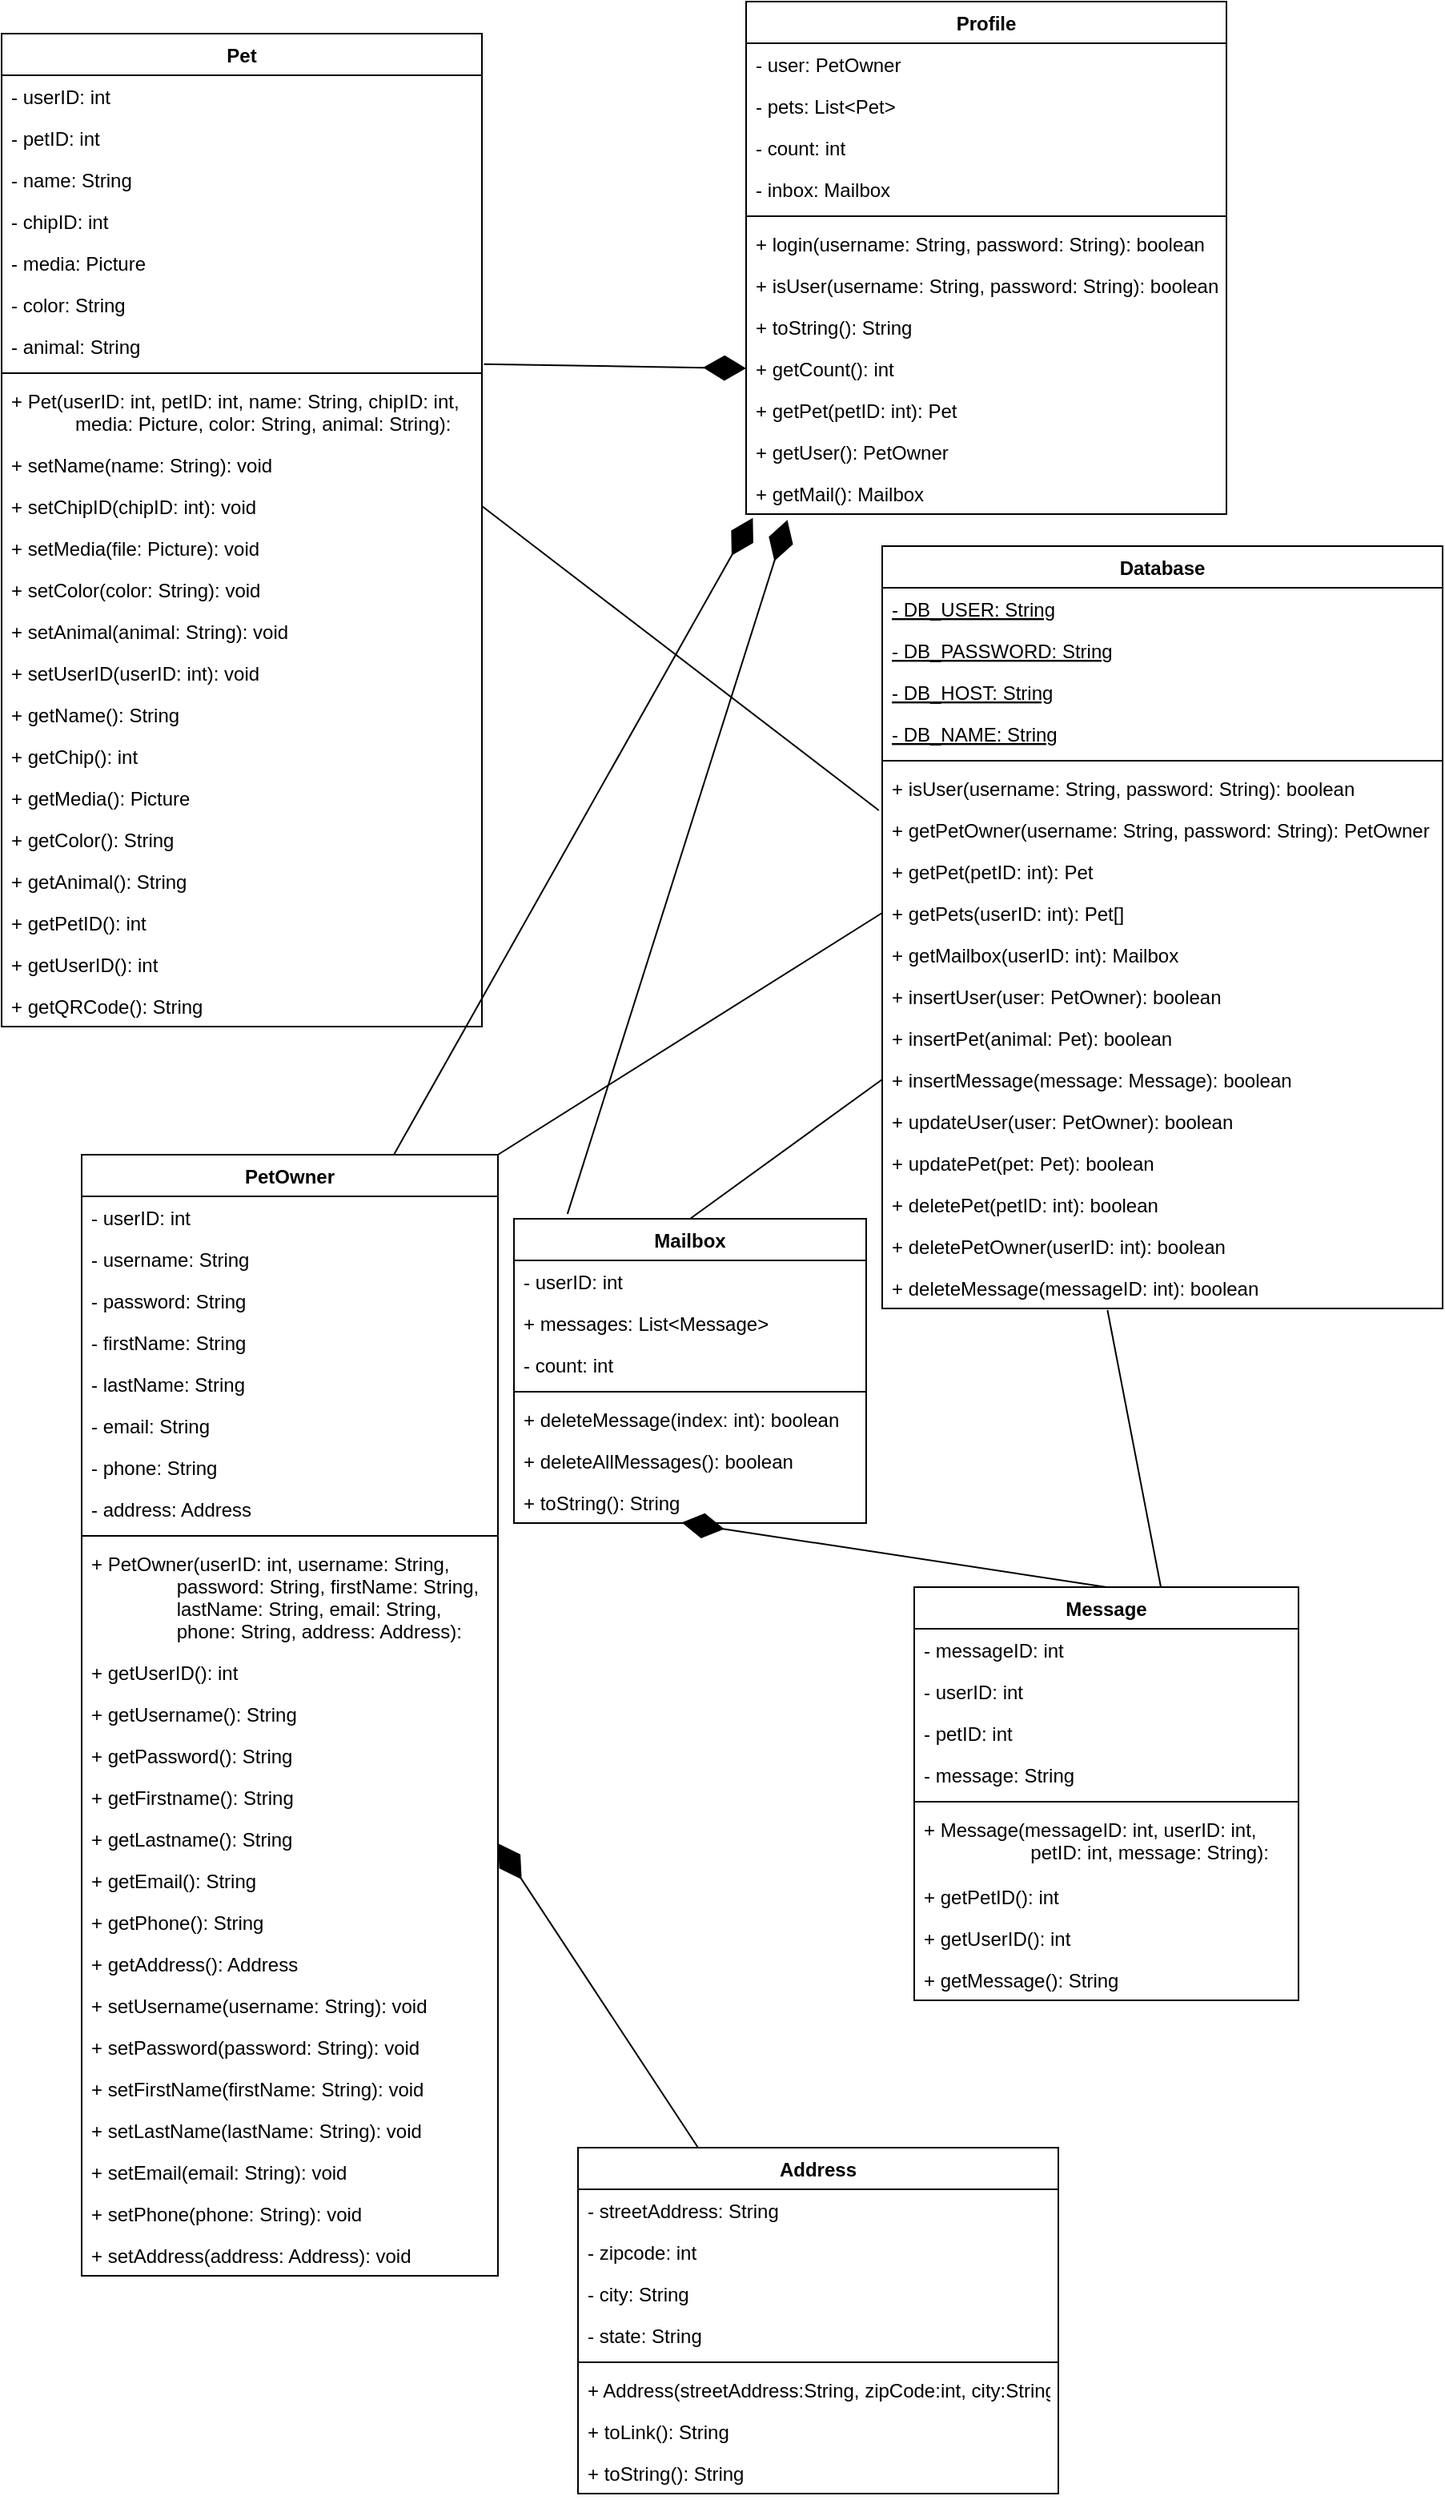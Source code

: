 <mxfile version="15.2.7" type="device"><diagram id="3Pl3VOGuh3rmpCB7doeq" name="Page-1"><mxGraphModel dx="2980" dy="1012" grid="1" gridSize="10" guides="1" tooltips="1" connect="1" arrows="1" fold="1" page="1" pageScale="1" pageWidth="850" pageHeight="1100" math="0" shadow="0"><root><mxCell id="0"/><mxCell id="1" parent="0"/><mxCell id="sXxfMedpg-5oRzt1zXuz-9" value="Message" style="swimlane;fontStyle=1;align=center;verticalAlign=top;childLayout=stackLayout;horizontal=1;startSize=26;horizontalStack=0;resizeParent=1;resizeParentMax=0;resizeLast=0;collapsible=1;marginBottom=0;" vertex="1" parent="1"><mxGeometry x="530" y="1000" width="240" height="258" as="geometry"/></mxCell><mxCell id="sXxfMedpg-5oRzt1zXuz-10" value="- messageID: int" style="text;strokeColor=none;fillColor=none;align=left;verticalAlign=top;spacingLeft=4;spacingRight=4;overflow=hidden;rotatable=0;points=[[0,0.5],[1,0.5]];portConstraint=eastwest;" vertex="1" parent="sXxfMedpg-5oRzt1zXuz-9"><mxGeometry y="26" width="240" height="26" as="geometry"/></mxCell><mxCell id="sXxfMedpg-5oRzt1zXuz-83" value="- userID: int" style="text;strokeColor=none;fillColor=none;align=left;verticalAlign=top;spacingLeft=4;spacingRight=4;overflow=hidden;rotatable=0;points=[[0,0.5],[1,0.5]];portConstraint=eastwest;" vertex="1" parent="sXxfMedpg-5oRzt1zXuz-9"><mxGeometry y="52" width="240" height="26" as="geometry"/></mxCell><mxCell id="sXxfMedpg-5oRzt1zXuz-84" value="- petID: int" style="text;strokeColor=none;fillColor=none;align=left;verticalAlign=top;spacingLeft=4;spacingRight=4;overflow=hidden;rotatable=0;points=[[0,0.5],[1,0.5]];portConstraint=eastwest;" vertex="1" parent="sXxfMedpg-5oRzt1zXuz-9"><mxGeometry y="78" width="240" height="26" as="geometry"/></mxCell><mxCell id="sXxfMedpg-5oRzt1zXuz-85" value="- message: String" style="text;strokeColor=none;fillColor=none;align=left;verticalAlign=top;spacingLeft=4;spacingRight=4;overflow=hidden;rotatable=0;points=[[0,0.5],[1,0.5]];portConstraint=eastwest;" vertex="1" parent="sXxfMedpg-5oRzt1zXuz-9"><mxGeometry y="104" width="240" height="26" as="geometry"/></mxCell><mxCell id="sXxfMedpg-5oRzt1zXuz-11" value="" style="line;strokeWidth=1;fillColor=none;align=left;verticalAlign=middle;spacingTop=-1;spacingLeft=3;spacingRight=3;rotatable=0;labelPosition=right;points=[];portConstraint=eastwest;" vertex="1" parent="sXxfMedpg-5oRzt1zXuz-9"><mxGeometry y="130" width="240" height="8" as="geometry"/></mxCell><mxCell id="sXxfMedpg-5oRzt1zXuz-12" value="+ Message(messageID: int, userID: int,&#10;                    petID: int, message: String):" style="text;strokeColor=none;fillColor=none;align=left;verticalAlign=top;spacingLeft=4;spacingRight=4;overflow=hidden;rotatable=0;points=[[0,0.5],[1,0.5]];portConstraint=eastwest;" vertex="1" parent="sXxfMedpg-5oRzt1zXuz-9"><mxGeometry y="138" width="240" height="42" as="geometry"/></mxCell><mxCell id="sXxfMedpg-5oRzt1zXuz-88" value="+ getPetID(): int" style="text;strokeColor=none;fillColor=none;align=left;verticalAlign=top;spacingLeft=4;spacingRight=4;overflow=hidden;rotatable=0;points=[[0,0.5],[1,0.5]];portConstraint=eastwest;" vertex="1" parent="sXxfMedpg-5oRzt1zXuz-9"><mxGeometry y="180" width="240" height="26" as="geometry"/></mxCell><mxCell id="sXxfMedpg-5oRzt1zXuz-90" value="+ getUserID(): int" style="text;strokeColor=none;fillColor=none;align=left;verticalAlign=top;spacingLeft=4;spacingRight=4;overflow=hidden;rotatable=0;points=[[0,0.5],[1,0.5]];portConstraint=eastwest;" vertex="1" parent="sXxfMedpg-5oRzt1zXuz-9"><mxGeometry y="206" width="240" height="26" as="geometry"/></mxCell><mxCell id="sXxfMedpg-5oRzt1zXuz-91" value="+ getMessage(): String" style="text;strokeColor=none;fillColor=none;align=left;verticalAlign=top;spacingLeft=4;spacingRight=4;overflow=hidden;rotatable=0;points=[[0,0.5],[1,0.5]];portConstraint=eastwest;" vertex="1" parent="sXxfMedpg-5oRzt1zXuz-9"><mxGeometry y="232" width="240" height="26" as="geometry"/></mxCell><mxCell id="sXxfMedpg-5oRzt1zXuz-13" value="Profile" style="swimlane;fontStyle=1;align=center;verticalAlign=top;childLayout=stackLayout;horizontal=1;startSize=26;horizontalStack=0;resizeParent=1;resizeParentMax=0;resizeLast=0;collapsible=1;marginBottom=0;" vertex="1" parent="1"><mxGeometry x="425" y="10" width="300" height="320" as="geometry"/></mxCell><mxCell id="sXxfMedpg-5oRzt1zXuz-14" value="- user: PetOwner" style="text;strokeColor=none;fillColor=none;align=left;verticalAlign=top;spacingLeft=4;spacingRight=4;overflow=hidden;rotatable=0;points=[[0,0.5],[1,0.5]];portConstraint=eastwest;" vertex="1" parent="sXxfMedpg-5oRzt1zXuz-13"><mxGeometry y="26" width="300" height="26" as="geometry"/></mxCell><mxCell id="sXxfMedpg-5oRzt1zXuz-111" value="- pets: List&lt;Pet&gt;" style="text;strokeColor=none;fillColor=none;align=left;verticalAlign=top;spacingLeft=4;spacingRight=4;overflow=hidden;rotatable=0;points=[[0,0.5],[1,0.5]];portConstraint=eastwest;" vertex="1" parent="sXxfMedpg-5oRzt1zXuz-13"><mxGeometry y="52" width="300" height="26" as="geometry"/></mxCell><mxCell id="sXxfMedpg-5oRzt1zXuz-112" value="- count: int" style="text;strokeColor=none;fillColor=none;align=left;verticalAlign=top;spacingLeft=4;spacingRight=4;overflow=hidden;rotatable=0;points=[[0,0.5],[1,0.5]];portConstraint=eastwest;" vertex="1" parent="sXxfMedpg-5oRzt1zXuz-13"><mxGeometry y="78" width="300" height="26" as="geometry"/></mxCell><mxCell id="sXxfMedpg-5oRzt1zXuz-113" value="- inbox: Mailbox" style="text;strokeColor=none;fillColor=none;align=left;verticalAlign=top;spacingLeft=4;spacingRight=4;overflow=hidden;rotatable=0;points=[[0,0.5],[1,0.5]];portConstraint=eastwest;" vertex="1" parent="sXxfMedpg-5oRzt1zXuz-13"><mxGeometry y="104" width="300" height="26" as="geometry"/></mxCell><mxCell id="sXxfMedpg-5oRzt1zXuz-15" value="" style="line;strokeWidth=1;fillColor=none;align=left;verticalAlign=middle;spacingTop=-1;spacingLeft=3;spacingRight=3;rotatable=0;labelPosition=right;points=[];portConstraint=eastwest;" vertex="1" parent="sXxfMedpg-5oRzt1zXuz-13"><mxGeometry y="130" width="300" height="8" as="geometry"/></mxCell><mxCell id="sXxfMedpg-5oRzt1zXuz-16" value="+ login(username: String, password: String): boolean" style="text;strokeColor=none;fillColor=none;align=left;verticalAlign=top;spacingLeft=4;spacingRight=4;overflow=hidden;rotatable=0;points=[[0,0.5],[1,0.5]];portConstraint=eastwest;" vertex="1" parent="sXxfMedpg-5oRzt1zXuz-13"><mxGeometry y="138" width="300" height="26" as="geometry"/></mxCell><mxCell id="sXxfMedpg-5oRzt1zXuz-114" value="+ isUser(username: String, password: String): boolean" style="text;strokeColor=none;fillColor=none;align=left;verticalAlign=top;spacingLeft=4;spacingRight=4;overflow=hidden;rotatable=0;points=[[0,0.5],[1,0.5]];portConstraint=eastwest;" vertex="1" parent="sXxfMedpg-5oRzt1zXuz-13"><mxGeometry y="164" width="300" height="26" as="geometry"/></mxCell><mxCell id="sXxfMedpg-5oRzt1zXuz-115" value="+ toString(): String" style="text;strokeColor=none;fillColor=none;align=left;verticalAlign=top;spacingLeft=4;spacingRight=4;overflow=hidden;rotatable=0;points=[[0,0.5],[1,0.5]];portConstraint=eastwest;" vertex="1" parent="sXxfMedpg-5oRzt1zXuz-13"><mxGeometry y="190" width="300" height="26" as="geometry"/></mxCell><mxCell id="sXxfMedpg-5oRzt1zXuz-119" value="+ getCount(): int" style="text;strokeColor=none;fillColor=none;align=left;verticalAlign=top;spacingLeft=4;spacingRight=4;overflow=hidden;rotatable=0;points=[[0,0.5],[1,0.5]];portConstraint=eastwest;" vertex="1" parent="sXxfMedpg-5oRzt1zXuz-13"><mxGeometry y="216" width="300" height="26" as="geometry"/></mxCell><mxCell id="sXxfMedpg-5oRzt1zXuz-116" value="+ getPet(petID: int): Pet" style="text;strokeColor=none;fillColor=none;align=left;verticalAlign=top;spacingLeft=4;spacingRight=4;overflow=hidden;rotatable=0;points=[[0,0.5],[1,0.5]];portConstraint=eastwest;" vertex="1" parent="sXxfMedpg-5oRzt1zXuz-13"><mxGeometry y="242" width="300" height="26" as="geometry"/></mxCell><mxCell id="sXxfMedpg-5oRzt1zXuz-117" value="+ getUser(): PetOwner" style="text;strokeColor=none;fillColor=none;align=left;verticalAlign=top;spacingLeft=4;spacingRight=4;overflow=hidden;rotatable=0;points=[[0,0.5],[1,0.5]];portConstraint=eastwest;" vertex="1" parent="sXxfMedpg-5oRzt1zXuz-13"><mxGeometry y="268" width="300" height="26" as="geometry"/></mxCell><mxCell id="sXxfMedpg-5oRzt1zXuz-118" value="+ getMail(): Mailbox" style="text;strokeColor=none;fillColor=none;align=left;verticalAlign=top;spacingLeft=4;spacingRight=4;overflow=hidden;rotatable=0;points=[[0,0.5],[1,0.5]];portConstraint=eastwest;" vertex="1" parent="sXxfMedpg-5oRzt1zXuz-13"><mxGeometry y="294" width="300" height="26" as="geometry"/></mxCell><mxCell id="sXxfMedpg-5oRzt1zXuz-21" value="Database" style="swimlane;fontStyle=1;align=center;verticalAlign=top;childLayout=stackLayout;horizontal=1;startSize=26;horizontalStack=0;resizeParent=1;resizeParentMax=0;resizeLast=0;collapsible=1;marginBottom=0;" vertex="1" parent="1"><mxGeometry x="510" y="350" width="350" height="476" as="geometry"/></mxCell><mxCell id="sXxfMedpg-5oRzt1zXuz-22" value="- DB_USER: String" style="text;strokeColor=none;fillColor=none;align=left;verticalAlign=top;spacingLeft=4;spacingRight=4;overflow=hidden;rotatable=0;points=[[0,0.5],[1,0.5]];portConstraint=eastwest;fontStyle=4" vertex="1" parent="sXxfMedpg-5oRzt1zXuz-21"><mxGeometry y="26" width="350" height="26" as="geometry"/></mxCell><mxCell id="sXxfMedpg-5oRzt1zXuz-56" value="- DB_PASSWORD: String" style="text;strokeColor=none;fillColor=none;align=left;verticalAlign=top;spacingLeft=4;spacingRight=4;overflow=hidden;rotatable=0;points=[[0,0.5],[1,0.5]];portConstraint=eastwest;fontStyle=4" vertex="1" parent="sXxfMedpg-5oRzt1zXuz-21"><mxGeometry y="52" width="350" height="26" as="geometry"/></mxCell><mxCell id="sXxfMedpg-5oRzt1zXuz-57" value="- DB_HOST: String" style="text;strokeColor=none;fillColor=none;align=left;verticalAlign=top;spacingLeft=4;spacingRight=4;overflow=hidden;rotatable=0;points=[[0,0.5],[1,0.5]];portConstraint=eastwest;fontStyle=4" vertex="1" parent="sXxfMedpg-5oRzt1zXuz-21"><mxGeometry y="78" width="350" height="26" as="geometry"/></mxCell><mxCell id="sXxfMedpg-5oRzt1zXuz-58" value="- DB_NAME: String" style="text;strokeColor=none;fillColor=none;align=left;verticalAlign=top;spacingLeft=4;spacingRight=4;overflow=hidden;rotatable=0;points=[[0,0.5],[1,0.5]];portConstraint=eastwest;fontStyle=4" vertex="1" parent="sXxfMedpg-5oRzt1zXuz-21"><mxGeometry y="104" width="350" height="26" as="geometry"/></mxCell><mxCell id="sXxfMedpg-5oRzt1zXuz-23" value="" style="line;strokeWidth=1;fillColor=none;align=left;verticalAlign=middle;spacingTop=-1;spacingLeft=3;spacingRight=3;rotatable=0;labelPosition=right;points=[];portConstraint=eastwest;" vertex="1" parent="sXxfMedpg-5oRzt1zXuz-21"><mxGeometry y="130" width="350" height="8" as="geometry"/></mxCell><mxCell id="sXxfMedpg-5oRzt1zXuz-24" value="+ isUser(username: String, password: String): boolean" style="text;strokeColor=none;fillColor=none;align=left;verticalAlign=top;spacingLeft=4;spacingRight=4;overflow=hidden;rotatable=0;points=[[0,0.5],[1,0.5]];portConstraint=eastwest;" vertex="1" parent="sXxfMedpg-5oRzt1zXuz-21"><mxGeometry y="138" width="350" height="26" as="geometry"/></mxCell><mxCell id="sXxfMedpg-5oRzt1zXuz-60" value="+ getPetOwner(username: String, password: String): PetOwner" style="text;strokeColor=none;fillColor=none;align=left;verticalAlign=top;spacingLeft=4;spacingRight=4;overflow=hidden;rotatable=0;points=[[0,0.5],[1,0.5]];portConstraint=eastwest;" vertex="1" parent="sXxfMedpg-5oRzt1zXuz-21"><mxGeometry y="164" width="350" height="26" as="geometry"/></mxCell><mxCell id="sXxfMedpg-5oRzt1zXuz-61" value="+ getPet(petID: int): Pet" style="text;strokeColor=none;fillColor=none;align=left;verticalAlign=top;spacingLeft=4;spacingRight=4;overflow=hidden;rotatable=0;points=[[0,0.5],[1,0.5]];portConstraint=eastwest;" vertex="1" parent="sXxfMedpg-5oRzt1zXuz-21"><mxGeometry y="190" width="350" height="26" as="geometry"/></mxCell><mxCell id="sXxfMedpg-5oRzt1zXuz-63" value="+ getPets(userID: int): Pet[]" style="text;strokeColor=none;fillColor=none;align=left;verticalAlign=top;spacingLeft=4;spacingRight=4;overflow=hidden;rotatable=0;points=[[0,0.5],[1,0.5]];portConstraint=eastwest;" vertex="1" parent="sXxfMedpg-5oRzt1zXuz-21"><mxGeometry y="216" width="350" height="26" as="geometry"/></mxCell><mxCell id="sXxfMedpg-5oRzt1zXuz-71" value="+ getMailbox(userID: int): Mailbox" style="text;strokeColor=none;fillColor=none;align=left;verticalAlign=top;spacingLeft=4;spacingRight=4;overflow=hidden;rotatable=0;points=[[0,0.5],[1,0.5]];portConstraint=eastwest;" vertex="1" parent="sXxfMedpg-5oRzt1zXuz-21"><mxGeometry y="242" width="350" height="26" as="geometry"/></mxCell><mxCell id="sXxfMedpg-5oRzt1zXuz-62" value="+ insertUser(user: PetOwner): boolean" style="text;strokeColor=none;fillColor=none;align=left;verticalAlign=top;spacingLeft=4;spacingRight=4;overflow=hidden;rotatable=0;points=[[0,0.5],[1,0.5]];portConstraint=eastwest;" vertex="1" parent="sXxfMedpg-5oRzt1zXuz-21"><mxGeometry y="268" width="350" height="26" as="geometry"/></mxCell><mxCell id="sXxfMedpg-5oRzt1zXuz-64" value="+ insertPet(animal: Pet): boolean" style="text;strokeColor=none;fillColor=none;align=left;verticalAlign=top;spacingLeft=4;spacingRight=4;overflow=hidden;rotatable=0;points=[[0,0.5],[1,0.5]];portConstraint=eastwest;" vertex="1" parent="sXxfMedpg-5oRzt1zXuz-21"><mxGeometry y="294" width="350" height="26" as="geometry"/></mxCell><mxCell id="sXxfMedpg-5oRzt1zXuz-65" value="+ insertMessage(message: Message): boolean" style="text;strokeColor=none;fillColor=none;align=left;verticalAlign=top;spacingLeft=4;spacingRight=4;overflow=hidden;rotatable=0;points=[[0,0.5],[1,0.5]];portConstraint=eastwest;" vertex="1" parent="sXxfMedpg-5oRzt1zXuz-21"><mxGeometry y="320" width="350" height="26" as="geometry"/></mxCell><mxCell id="sXxfMedpg-5oRzt1zXuz-66" value="+ updateUser(user: PetOwner): boolean" style="text;strokeColor=none;fillColor=none;align=left;verticalAlign=top;spacingLeft=4;spacingRight=4;overflow=hidden;rotatable=0;points=[[0,0.5],[1,0.5]];portConstraint=eastwest;" vertex="1" parent="sXxfMedpg-5oRzt1zXuz-21"><mxGeometry y="346" width="350" height="26" as="geometry"/></mxCell><mxCell id="sXxfMedpg-5oRzt1zXuz-67" value="+ updatePet(pet: Pet): boolean" style="text;strokeColor=none;fillColor=none;align=left;verticalAlign=top;spacingLeft=4;spacingRight=4;overflow=hidden;rotatable=0;points=[[0,0.5],[1,0.5]];portConstraint=eastwest;" vertex="1" parent="sXxfMedpg-5oRzt1zXuz-21"><mxGeometry y="372" width="350" height="26" as="geometry"/></mxCell><mxCell id="sXxfMedpg-5oRzt1zXuz-69" value="+ deletePet(petID: int): boolean" style="text;strokeColor=none;fillColor=none;align=left;verticalAlign=top;spacingLeft=4;spacingRight=4;overflow=hidden;rotatable=0;points=[[0,0.5],[1,0.5]];portConstraint=eastwest;" vertex="1" parent="sXxfMedpg-5oRzt1zXuz-21"><mxGeometry y="398" width="350" height="26" as="geometry"/></mxCell><mxCell id="sXxfMedpg-5oRzt1zXuz-68" value="+ deletePetOwner(userID: int): boolean" style="text;strokeColor=none;fillColor=none;align=left;verticalAlign=top;spacingLeft=4;spacingRight=4;overflow=hidden;rotatable=0;points=[[0,0.5],[1,0.5]];portConstraint=eastwest;" vertex="1" parent="sXxfMedpg-5oRzt1zXuz-21"><mxGeometry y="424" width="350" height="26" as="geometry"/></mxCell><mxCell id="sXxfMedpg-5oRzt1zXuz-70" value="+ deleteMessage(messageID: int): boolean" style="text;strokeColor=none;fillColor=none;align=left;verticalAlign=top;spacingLeft=4;spacingRight=4;overflow=hidden;rotatable=0;points=[[0,0.5],[1,0.5]];portConstraint=eastwest;" vertex="1" parent="sXxfMedpg-5oRzt1zXuz-21"><mxGeometry y="450" width="350" height="26" as="geometry"/></mxCell><mxCell id="sXxfMedpg-5oRzt1zXuz-25" value="PetOwner" style="swimlane;fontStyle=1;align=center;verticalAlign=top;childLayout=stackLayout;horizontal=1;startSize=26;horizontalStack=0;resizeParent=1;resizeParentMax=0;resizeLast=0;collapsible=1;marginBottom=0;" vertex="1" parent="1"><mxGeometry x="10" y="730" width="260" height="700" as="geometry"/></mxCell><mxCell id="sXxfMedpg-5oRzt1zXuz-26" value="- userID: int" style="text;strokeColor=none;fillColor=none;align=left;verticalAlign=top;spacingLeft=4;spacingRight=4;overflow=hidden;rotatable=0;points=[[0,0.5],[1,0.5]];portConstraint=eastwest;" vertex="1" parent="sXxfMedpg-5oRzt1zXuz-25"><mxGeometry y="26" width="260" height="26" as="geometry"/></mxCell><mxCell id="sXxfMedpg-5oRzt1zXuz-27" value="- username: String " style="text;strokeColor=none;fillColor=none;align=left;verticalAlign=top;spacingLeft=4;spacingRight=4;overflow=hidden;rotatable=0;points=[[0,0.5],[1,0.5]];portConstraint=eastwest;" vertex="1" parent="sXxfMedpg-5oRzt1zXuz-25"><mxGeometry y="52" width="260" height="26" as="geometry"/></mxCell><mxCell id="sXxfMedpg-5oRzt1zXuz-28" value="- password: String" style="text;strokeColor=none;fillColor=none;align=left;verticalAlign=top;spacingLeft=4;spacingRight=4;overflow=hidden;rotatable=0;points=[[0,0.5],[1,0.5]];portConstraint=eastwest;" vertex="1" parent="sXxfMedpg-5oRzt1zXuz-25"><mxGeometry y="78" width="260" height="26" as="geometry"/></mxCell><mxCell id="sXxfMedpg-5oRzt1zXuz-29" value="- firstName: String" style="text;strokeColor=none;fillColor=none;align=left;verticalAlign=top;spacingLeft=4;spacingRight=4;overflow=hidden;rotatable=0;points=[[0,0.5],[1,0.5]];portConstraint=eastwest;" vertex="1" parent="sXxfMedpg-5oRzt1zXuz-25"><mxGeometry y="104" width="260" height="26" as="geometry"/></mxCell><mxCell id="sXxfMedpg-5oRzt1zXuz-30" value="- lastName: String" style="text;strokeColor=none;fillColor=none;align=left;verticalAlign=top;spacingLeft=4;spacingRight=4;overflow=hidden;rotatable=0;points=[[0,0.5],[1,0.5]];portConstraint=eastwest;" vertex="1" parent="sXxfMedpg-5oRzt1zXuz-25"><mxGeometry y="130" width="260" height="26" as="geometry"/></mxCell><mxCell id="sXxfMedpg-5oRzt1zXuz-31" value="- email: String" style="text;strokeColor=none;fillColor=none;align=left;verticalAlign=top;spacingLeft=4;spacingRight=4;overflow=hidden;rotatable=0;points=[[0,0.5],[1,0.5]];portConstraint=eastwest;" vertex="1" parent="sXxfMedpg-5oRzt1zXuz-25"><mxGeometry y="156" width="260" height="26" as="geometry"/></mxCell><mxCell id="sXxfMedpg-5oRzt1zXuz-32" value="- phone: String" style="text;strokeColor=none;fillColor=none;align=left;verticalAlign=top;spacingLeft=4;spacingRight=4;overflow=hidden;rotatable=0;points=[[0,0.5],[1,0.5]];portConstraint=eastwest;" vertex="1" parent="sXxfMedpg-5oRzt1zXuz-25"><mxGeometry y="182" width="260" height="26" as="geometry"/></mxCell><mxCell id="sXxfMedpg-5oRzt1zXuz-43" value="- address: Address" style="text;strokeColor=none;fillColor=none;align=left;verticalAlign=top;spacingLeft=4;spacingRight=4;overflow=hidden;rotatable=0;points=[[0,0.5],[1,0.5]];portConstraint=eastwest;" vertex="1" parent="sXxfMedpg-5oRzt1zXuz-25"><mxGeometry y="208" width="260" height="26" as="geometry"/></mxCell><mxCell id="sXxfMedpg-5oRzt1zXuz-37" value="" style="line;strokeWidth=1;fillColor=none;align=left;verticalAlign=middle;spacingTop=-1;spacingLeft=3;spacingRight=3;rotatable=0;labelPosition=right;points=[];portConstraint=eastwest;" vertex="1" parent="sXxfMedpg-5oRzt1zXuz-25"><mxGeometry y="234" width="260" height="8" as="geometry"/></mxCell><mxCell id="sXxfMedpg-5oRzt1zXuz-38" value="+ PetOwner(userID: int, username: String, &#10;                password: String, firstName: String,&#10;                lastName: String, email: String, &#10;                phone: String, address: Address):" style="text;strokeColor=none;fillColor=none;align=left;verticalAlign=top;spacingLeft=4;spacingRight=4;overflow=hidden;rotatable=0;points=[[0,0.5],[1,0.5]];portConstraint=eastwest;" vertex="1" parent="sXxfMedpg-5oRzt1zXuz-25"><mxGeometry y="242" width="260" height="68" as="geometry"/></mxCell><mxCell id="sXxfMedpg-5oRzt1zXuz-92" value="+ getUserID(): int" style="text;strokeColor=none;fillColor=none;align=left;verticalAlign=top;spacingLeft=4;spacingRight=4;overflow=hidden;rotatable=0;points=[[0,0.5],[1,0.5]];portConstraint=eastwest;" vertex="1" parent="sXxfMedpg-5oRzt1zXuz-25"><mxGeometry y="310" width="260" height="26" as="geometry"/></mxCell><mxCell id="sXxfMedpg-5oRzt1zXuz-94" value="+ getUsername(): String" style="text;strokeColor=none;fillColor=none;align=left;verticalAlign=top;spacingLeft=4;spacingRight=4;overflow=hidden;rotatable=0;points=[[0,0.5],[1,0.5]];portConstraint=eastwest;" vertex="1" parent="sXxfMedpg-5oRzt1zXuz-25"><mxGeometry y="336" width="260" height="26" as="geometry"/></mxCell><mxCell id="sXxfMedpg-5oRzt1zXuz-93" value="+ getPassword(): String" style="text;strokeColor=none;fillColor=none;align=left;verticalAlign=top;spacingLeft=4;spacingRight=4;overflow=hidden;rotatable=0;points=[[0,0.5],[1,0.5]];portConstraint=eastwest;" vertex="1" parent="sXxfMedpg-5oRzt1zXuz-25"><mxGeometry y="362" width="260" height="26" as="geometry"/></mxCell><mxCell id="sXxfMedpg-5oRzt1zXuz-96" value="+ getFirstname(): String" style="text;strokeColor=none;fillColor=none;align=left;verticalAlign=top;spacingLeft=4;spacingRight=4;overflow=hidden;rotatable=0;points=[[0,0.5],[1,0.5]];portConstraint=eastwest;" vertex="1" parent="sXxfMedpg-5oRzt1zXuz-25"><mxGeometry y="388" width="260" height="26" as="geometry"/></mxCell><mxCell id="sXxfMedpg-5oRzt1zXuz-97" value="+ getLastname(): String" style="text;strokeColor=none;fillColor=none;align=left;verticalAlign=top;spacingLeft=4;spacingRight=4;overflow=hidden;rotatable=0;points=[[0,0.5],[1,0.5]];portConstraint=eastwest;" vertex="1" parent="sXxfMedpg-5oRzt1zXuz-25"><mxGeometry y="414" width="260" height="26" as="geometry"/></mxCell><mxCell id="sXxfMedpg-5oRzt1zXuz-95" value="+ getEmail(): String" style="text;strokeColor=none;fillColor=none;align=left;verticalAlign=top;spacingLeft=4;spacingRight=4;overflow=hidden;rotatable=0;points=[[0,0.5],[1,0.5]];portConstraint=eastwest;" vertex="1" parent="sXxfMedpg-5oRzt1zXuz-25"><mxGeometry y="440" width="260" height="26" as="geometry"/></mxCell><mxCell id="sXxfMedpg-5oRzt1zXuz-99" value="+ getPhone(): String" style="text;strokeColor=none;fillColor=none;align=left;verticalAlign=top;spacingLeft=4;spacingRight=4;overflow=hidden;rotatable=0;points=[[0,0.5],[1,0.5]];portConstraint=eastwest;" vertex="1" parent="sXxfMedpg-5oRzt1zXuz-25"><mxGeometry y="466" width="260" height="26" as="geometry"/></mxCell><mxCell id="sXxfMedpg-5oRzt1zXuz-98" value="+ getAddress(): Address" style="text;strokeColor=none;fillColor=none;align=left;verticalAlign=top;spacingLeft=4;spacingRight=4;overflow=hidden;rotatable=0;points=[[0,0.5],[1,0.5]];portConstraint=eastwest;" vertex="1" parent="sXxfMedpg-5oRzt1zXuz-25"><mxGeometry y="492" width="260" height="26" as="geometry"/></mxCell><mxCell id="sXxfMedpg-5oRzt1zXuz-100" value="+ setUsername(username: String): void" style="text;strokeColor=none;fillColor=none;align=left;verticalAlign=top;spacingLeft=4;spacingRight=4;overflow=hidden;rotatable=0;points=[[0,0.5],[1,0.5]];portConstraint=eastwest;" vertex="1" parent="sXxfMedpg-5oRzt1zXuz-25"><mxGeometry y="518" width="260" height="26" as="geometry"/></mxCell><mxCell id="sXxfMedpg-5oRzt1zXuz-101" value="+ setPassword(password: String): void" style="text;strokeColor=none;fillColor=none;align=left;verticalAlign=top;spacingLeft=4;spacingRight=4;overflow=hidden;rotatable=0;points=[[0,0.5],[1,0.5]];portConstraint=eastwest;" vertex="1" parent="sXxfMedpg-5oRzt1zXuz-25"><mxGeometry y="544" width="260" height="26" as="geometry"/></mxCell><mxCell id="sXxfMedpg-5oRzt1zXuz-102" value="+ setFirstName(firstName: String): void" style="text;strokeColor=none;fillColor=none;align=left;verticalAlign=top;spacingLeft=4;spacingRight=4;overflow=hidden;rotatable=0;points=[[0,0.5],[1,0.5]];portConstraint=eastwest;" vertex="1" parent="sXxfMedpg-5oRzt1zXuz-25"><mxGeometry y="570" width="260" height="26" as="geometry"/></mxCell><mxCell id="sXxfMedpg-5oRzt1zXuz-103" value="+ setLastName(lastName: String): void" style="text;strokeColor=none;fillColor=none;align=left;verticalAlign=top;spacingLeft=4;spacingRight=4;overflow=hidden;rotatable=0;points=[[0,0.5],[1,0.5]];portConstraint=eastwest;" vertex="1" parent="sXxfMedpg-5oRzt1zXuz-25"><mxGeometry y="596" width="260" height="26" as="geometry"/></mxCell><mxCell id="sXxfMedpg-5oRzt1zXuz-104" value="+ setEmail(email: String): void" style="text;strokeColor=none;fillColor=none;align=left;verticalAlign=top;spacingLeft=4;spacingRight=4;overflow=hidden;rotatable=0;points=[[0,0.5],[1,0.5]];portConstraint=eastwest;" vertex="1" parent="sXxfMedpg-5oRzt1zXuz-25"><mxGeometry y="622" width="260" height="26" as="geometry"/></mxCell><mxCell id="sXxfMedpg-5oRzt1zXuz-105" value="+ setPhone(phone: String): void" style="text;strokeColor=none;fillColor=none;align=left;verticalAlign=top;spacingLeft=4;spacingRight=4;overflow=hidden;rotatable=0;points=[[0,0.5],[1,0.5]];portConstraint=eastwest;" vertex="1" parent="sXxfMedpg-5oRzt1zXuz-25"><mxGeometry y="648" width="260" height="26" as="geometry"/></mxCell><mxCell id="sXxfMedpg-5oRzt1zXuz-106" value="+ setAddress(address: Address): void" style="text;strokeColor=none;fillColor=none;align=left;verticalAlign=top;spacingLeft=4;spacingRight=4;overflow=hidden;rotatable=0;points=[[0,0.5],[1,0.5]];portConstraint=eastwest;" vertex="1" parent="sXxfMedpg-5oRzt1zXuz-25"><mxGeometry y="674" width="260" height="26" as="geometry"/></mxCell><mxCell id="sXxfMedpg-5oRzt1zXuz-46" value="Pet" style="swimlane;fontStyle=1;align=center;verticalAlign=top;childLayout=stackLayout;horizontal=1;startSize=26;horizontalStack=0;resizeParent=1;resizeParentMax=0;resizeLast=0;collapsible=1;marginBottom=0;" vertex="1" parent="1"><mxGeometry x="-40" y="30" width="300" height="620" as="geometry"/></mxCell><mxCell id="sXxfMedpg-5oRzt1zXuz-47" value="- userID: int" style="text;strokeColor=none;fillColor=none;align=left;verticalAlign=top;spacingLeft=4;spacingRight=4;overflow=hidden;rotatable=0;points=[[0,0.5],[1,0.5]];portConstraint=eastwest;" vertex="1" parent="sXxfMedpg-5oRzt1zXuz-46"><mxGeometry y="26" width="300" height="26" as="geometry"/></mxCell><mxCell id="sXxfMedpg-5oRzt1zXuz-48" value="- petID: int" style="text;strokeColor=none;fillColor=none;align=left;verticalAlign=top;spacingLeft=4;spacingRight=4;overflow=hidden;rotatable=0;points=[[0,0.5],[1,0.5]];portConstraint=eastwest;" vertex="1" parent="sXxfMedpg-5oRzt1zXuz-46"><mxGeometry y="52" width="300" height="26" as="geometry"/></mxCell><mxCell id="sXxfMedpg-5oRzt1zXuz-49" value="- name: String" style="text;strokeColor=none;fillColor=none;align=left;verticalAlign=top;spacingLeft=4;spacingRight=4;overflow=hidden;rotatable=0;points=[[0,0.5],[1,0.5]];portConstraint=eastwest;" vertex="1" parent="sXxfMedpg-5oRzt1zXuz-46"><mxGeometry y="78" width="300" height="26" as="geometry"/></mxCell><mxCell id="sXxfMedpg-5oRzt1zXuz-50" value="- chipID: int" style="text;strokeColor=none;fillColor=none;align=left;verticalAlign=top;spacingLeft=4;spacingRight=4;overflow=hidden;rotatable=0;points=[[0,0.5],[1,0.5]];portConstraint=eastwest;" vertex="1" parent="sXxfMedpg-5oRzt1zXuz-46"><mxGeometry y="104" width="300" height="26" as="geometry"/></mxCell><mxCell id="sXxfMedpg-5oRzt1zXuz-51" value="- media: Picture" style="text;strokeColor=none;fillColor=none;align=left;verticalAlign=top;spacingLeft=4;spacingRight=4;overflow=hidden;rotatable=0;points=[[0,0.5],[1,0.5]];portConstraint=eastwest;" vertex="1" parent="sXxfMedpg-5oRzt1zXuz-46"><mxGeometry y="130" width="300" height="26" as="geometry"/></mxCell><mxCell id="sXxfMedpg-5oRzt1zXuz-52" value="- color: String" style="text;strokeColor=none;fillColor=none;align=left;verticalAlign=top;spacingLeft=4;spacingRight=4;overflow=hidden;rotatable=0;points=[[0,0.5],[1,0.5]];portConstraint=eastwest;" vertex="1" parent="sXxfMedpg-5oRzt1zXuz-46"><mxGeometry y="156" width="300" height="26" as="geometry"/></mxCell><mxCell id="sXxfMedpg-5oRzt1zXuz-53" value="- animal: String" style="text;strokeColor=none;fillColor=none;align=left;verticalAlign=top;spacingLeft=4;spacingRight=4;overflow=hidden;rotatable=0;points=[[0,0.5],[1,0.5]];portConstraint=eastwest;" vertex="1" parent="sXxfMedpg-5oRzt1zXuz-46"><mxGeometry y="182" width="300" height="26" as="geometry"/></mxCell><mxCell id="sXxfMedpg-5oRzt1zXuz-54" value="" style="line;strokeWidth=1;fillColor=none;align=left;verticalAlign=middle;spacingTop=-1;spacingLeft=3;spacingRight=3;rotatable=0;labelPosition=right;points=[];portConstraint=eastwest;" vertex="1" parent="sXxfMedpg-5oRzt1zXuz-46"><mxGeometry y="208" width="300" height="8" as="geometry"/></mxCell><mxCell id="sXxfMedpg-5oRzt1zXuz-55" value="+ Pet(userID: int, petID: int, name: String, chipID: int, &#10;            media: Picture, color: String, animal: String):" style="text;strokeColor=none;fillColor=none;align=left;verticalAlign=top;spacingLeft=4;spacingRight=4;overflow=hidden;rotatable=0;points=[[0,0.5],[1,0.5]];portConstraint=eastwest;" vertex="1" parent="sXxfMedpg-5oRzt1zXuz-46"><mxGeometry y="216" width="300" height="40" as="geometry"/></mxCell><mxCell id="sXxfMedpg-5oRzt1zXuz-72" value="+ setName(name: String): void" style="text;strokeColor=none;fillColor=none;align=left;verticalAlign=top;spacingLeft=4;spacingRight=4;overflow=hidden;rotatable=0;points=[[0,0.5],[1,0.5]];portConstraint=eastwest;" vertex="1" parent="sXxfMedpg-5oRzt1zXuz-46"><mxGeometry y="256" width="300" height="26" as="geometry"/></mxCell><mxCell id="sXxfMedpg-5oRzt1zXuz-73" value="+ setChipID(chipID: int): void" style="text;strokeColor=none;fillColor=none;align=left;verticalAlign=top;spacingLeft=4;spacingRight=4;overflow=hidden;rotatable=0;points=[[0,0.5],[1,0.5]];portConstraint=eastwest;" vertex="1" parent="sXxfMedpg-5oRzt1zXuz-46"><mxGeometry y="282" width="300" height="26" as="geometry"/></mxCell><mxCell id="sXxfMedpg-5oRzt1zXuz-74" value="+ setMedia(file: Picture): void" style="text;strokeColor=none;fillColor=none;align=left;verticalAlign=top;spacingLeft=4;spacingRight=4;overflow=hidden;rotatable=0;points=[[0,0.5],[1,0.5]];portConstraint=eastwest;" vertex="1" parent="sXxfMedpg-5oRzt1zXuz-46"><mxGeometry y="308" width="300" height="26" as="geometry"/></mxCell><mxCell id="sXxfMedpg-5oRzt1zXuz-75" value="+ setColor(color: String): void" style="text;strokeColor=none;fillColor=none;align=left;verticalAlign=top;spacingLeft=4;spacingRight=4;overflow=hidden;rotatable=0;points=[[0,0.5],[1,0.5]];portConstraint=eastwest;" vertex="1" parent="sXxfMedpg-5oRzt1zXuz-46"><mxGeometry y="334" width="300" height="26" as="geometry"/></mxCell><mxCell id="sXxfMedpg-5oRzt1zXuz-76" value="+ setAnimal(animal: String): void" style="text;strokeColor=none;fillColor=none;align=left;verticalAlign=top;spacingLeft=4;spacingRight=4;overflow=hidden;rotatable=0;points=[[0,0.5],[1,0.5]];portConstraint=eastwest;" vertex="1" parent="sXxfMedpg-5oRzt1zXuz-46"><mxGeometry y="360" width="300" height="26" as="geometry"/></mxCell><mxCell id="sXxfMedpg-5oRzt1zXuz-77" value="+ setUserID(userID: int): void" style="text;strokeColor=none;fillColor=none;align=left;verticalAlign=top;spacingLeft=4;spacingRight=4;overflow=hidden;rotatable=0;points=[[0,0.5],[1,0.5]];portConstraint=eastwest;" vertex="1" parent="sXxfMedpg-5oRzt1zXuz-46"><mxGeometry y="386" width="300" height="26" as="geometry"/></mxCell><mxCell id="sXxfMedpg-5oRzt1zXuz-79" value="+ getName(): String" style="text;strokeColor=none;fillColor=none;align=left;verticalAlign=top;spacingLeft=4;spacingRight=4;overflow=hidden;rotatable=0;points=[[0,0.5],[1,0.5]];portConstraint=eastwest;" vertex="1" parent="sXxfMedpg-5oRzt1zXuz-46"><mxGeometry y="412" width="300" height="26" as="geometry"/></mxCell><mxCell id="sXxfMedpg-5oRzt1zXuz-78" value="+ getChip(): int" style="text;strokeColor=none;fillColor=none;align=left;verticalAlign=top;spacingLeft=4;spacingRight=4;overflow=hidden;rotatable=0;points=[[0,0.5],[1,0.5]];portConstraint=eastwest;" vertex="1" parent="sXxfMedpg-5oRzt1zXuz-46"><mxGeometry y="438" width="300" height="26" as="geometry"/></mxCell><mxCell id="sXxfMedpg-5oRzt1zXuz-80" value="+ getMedia(): Picture" style="text;strokeColor=none;fillColor=none;align=left;verticalAlign=top;spacingLeft=4;spacingRight=4;overflow=hidden;rotatable=0;points=[[0,0.5],[1,0.5]];portConstraint=eastwest;" vertex="1" parent="sXxfMedpg-5oRzt1zXuz-46"><mxGeometry y="464" width="300" height="26" as="geometry"/></mxCell><mxCell id="sXxfMedpg-5oRzt1zXuz-81" value="+ getColor(): String" style="text;strokeColor=none;fillColor=none;align=left;verticalAlign=top;spacingLeft=4;spacingRight=4;overflow=hidden;rotatable=0;points=[[0,0.5],[1,0.5]];portConstraint=eastwest;" vertex="1" parent="sXxfMedpg-5oRzt1zXuz-46"><mxGeometry y="490" width="300" height="26" as="geometry"/></mxCell><mxCell id="sXxfMedpg-5oRzt1zXuz-82" value="+ getAnimal(): String" style="text;strokeColor=none;fillColor=none;align=left;verticalAlign=top;spacingLeft=4;spacingRight=4;overflow=hidden;rotatable=0;points=[[0,0.5],[1,0.5]];portConstraint=eastwest;" vertex="1" parent="sXxfMedpg-5oRzt1zXuz-46"><mxGeometry y="516" width="300" height="26" as="geometry"/></mxCell><mxCell id="sXxfMedpg-5oRzt1zXuz-86" value="+ getPetID(): int" style="text;strokeColor=none;fillColor=none;align=left;verticalAlign=top;spacingLeft=4;spacingRight=4;overflow=hidden;rotatable=0;points=[[0,0.5],[1,0.5]];portConstraint=eastwest;" vertex="1" parent="sXxfMedpg-5oRzt1zXuz-46"><mxGeometry y="542" width="300" height="26" as="geometry"/></mxCell><mxCell id="sXxfMedpg-5oRzt1zXuz-89" value="+ getUserID(): int" style="text;strokeColor=none;fillColor=none;align=left;verticalAlign=top;spacingLeft=4;spacingRight=4;overflow=hidden;rotatable=0;points=[[0,0.5],[1,0.5]];portConstraint=eastwest;" vertex="1" parent="sXxfMedpg-5oRzt1zXuz-46"><mxGeometry y="568" width="300" height="26" as="geometry"/></mxCell><mxCell id="sXxfMedpg-5oRzt1zXuz-87" value="+ getQRCode(): String" style="text;strokeColor=none;fillColor=none;align=left;verticalAlign=top;spacingLeft=4;spacingRight=4;overflow=hidden;rotatable=0;points=[[0,0.5],[1,0.5]];portConstraint=eastwest;" vertex="1" parent="sXxfMedpg-5oRzt1zXuz-46"><mxGeometry y="594" width="300" height="26" as="geometry"/></mxCell><mxCell id="sXxfMedpg-5oRzt1zXuz-121" value="" style="endArrow=diamondThin;endFill=1;endSize=24;html=1;exitX=0.25;exitY=0;exitDx=0;exitDy=0;" edge="1" parent="1" source="sXxfMedpg-5oRzt1zXuz-39"><mxGeometry width="160" relative="1" as="geometry"><mxPoint x="530" y="100" as="sourcePoint"/><mxPoint x="270" y="1160" as="targetPoint"/></mxGeometry></mxCell><mxCell id="sXxfMedpg-5oRzt1zXuz-122" value="" style="endArrow=diamondThin;endFill=1;endSize=24;html=1;exitX=0.5;exitY=0;exitDx=0;exitDy=0;entryX=0.476;entryY=0.987;entryDx=0;entryDy=0;entryPerimeter=0;" edge="1" parent="1" source="sXxfMedpg-5oRzt1zXuz-9" target="sXxfMedpg-5oRzt1zXuz-108"><mxGeometry width="160" relative="1" as="geometry"><mxPoint x="460" y="470" as="sourcePoint"/><mxPoint x="400" y="550" as="targetPoint"/></mxGeometry></mxCell><mxCell id="sXxfMedpg-5oRzt1zXuz-17" value="Mailbox" style="swimlane;fontStyle=1;align=center;verticalAlign=top;childLayout=stackLayout;horizontal=1;startSize=26;horizontalStack=0;resizeParent=1;resizeParentMax=0;resizeLast=0;collapsible=1;marginBottom=0;" vertex="1" parent="1"><mxGeometry x="280" y="770" width="220" height="190" as="geometry"/></mxCell><mxCell id="sXxfMedpg-5oRzt1zXuz-18" value="- userID: int" style="text;strokeColor=none;fillColor=none;align=left;verticalAlign=top;spacingLeft=4;spacingRight=4;overflow=hidden;rotatable=0;points=[[0,0.5],[1,0.5]];portConstraint=eastwest;" vertex="1" parent="sXxfMedpg-5oRzt1zXuz-17"><mxGeometry y="26" width="220" height="26" as="geometry"/></mxCell><mxCell id="sXxfMedpg-5oRzt1zXuz-107" value="+ messages: List&lt;Message&gt;" style="text;strokeColor=none;fillColor=none;align=left;verticalAlign=top;spacingLeft=4;spacingRight=4;overflow=hidden;rotatable=0;points=[[0,0.5],[1,0.5]];portConstraint=eastwest;" vertex="1" parent="sXxfMedpg-5oRzt1zXuz-17"><mxGeometry y="52" width="220" height="26" as="geometry"/></mxCell><mxCell id="sXxfMedpg-5oRzt1zXuz-109" value="- count: int" style="text;strokeColor=none;fillColor=none;align=left;verticalAlign=top;spacingLeft=4;spacingRight=4;overflow=hidden;rotatable=0;points=[[0,0.5],[1,0.5]];portConstraint=eastwest;" vertex="1" parent="sXxfMedpg-5oRzt1zXuz-17"><mxGeometry y="78" width="220" height="26" as="geometry"/></mxCell><mxCell id="sXxfMedpg-5oRzt1zXuz-19" value="" style="line;strokeWidth=1;fillColor=none;align=left;verticalAlign=middle;spacingTop=-1;spacingLeft=3;spacingRight=3;rotatable=0;labelPosition=right;points=[];portConstraint=eastwest;" vertex="1" parent="sXxfMedpg-5oRzt1zXuz-17"><mxGeometry y="104" width="220" height="8" as="geometry"/></mxCell><mxCell id="sXxfMedpg-5oRzt1zXuz-20" value="+ deleteMessage(index: int): boolean" style="text;strokeColor=none;fillColor=none;align=left;verticalAlign=top;spacingLeft=4;spacingRight=4;overflow=hidden;rotatable=0;points=[[0,0.5],[1,0.5]];portConstraint=eastwest;" vertex="1" parent="sXxfMedpg-5oRzt1zXuz-17"><mxGeometry y="112" width="220" height="26" as="geometry"/></mxCell><mxCell id="sXxfMedpg-5oRzt1zXuz-110" value="+ deleteAllMessages(): boolean" style="text;strokeColor=none;fillColor=none;align=left;verticalAlign=top;spacingLeft=4;spacingRight=4;overflow=hidden;rotatable=0;points=[[0,0.5],[1,0.5]];portConstraint=eastwest;" vertex="1" parent="sXxfMedpg-5oRzt1zXuz-17"><mxGeometry y="138" width="220" height="26" as="geometry"/></mxCell><mxCell id="sXxfMedpg-5oRzt1zXuz-108" value="+ toString(): String" style="text;strokeColor=none;fillColor=none;align=left;verticalAlign=top;spacingLeft=4;spacingRight=4;overflow=hidden;rotatable=0;points=[[0,0.5],[1,0.5]];portConstraint=eastwest;" vertex="1" parent="sXxfMedpg-5oRzt1zXuz-17"><mxGeometry y="164" width="220" height="26" as="geometry"/></mxCell><mxCell id="sXxfMedpg-5oRzt1zXuz-39" value="Address" style="swimlane;fontStyle=1;align=center;verticalAlign=top;childLayout=stackLayout;horizontal=1;startSize=26;horizontalStack=0;resizeParent=1;resizeParentMax=0;resizeLast=0;collapsible=1;marginBottom=0;" vertex="1" parent="1"><mxGeometry x="320" y="1350" width="300" height="216" as="geometry"/></mxCell><mxCell id="sXxfMedpg-5oRzt1zXuz-33" value="- streetAddress: String" style="text;strokeColor=none;fillColor=none;align=left;verticalAlign=top;spacingLeft=4;spacingRight=4;overflow=hidden;rotatable=0;points=[[0,0.5],[1,0.5]];portConstraint=eastwest;" vertex="1" parent="sXxfMedpg-5oRzt1zXuz-39"><mxGeometry y="26" width="300" height="26" as="geometry"/></mxCell><mxCell id="sXxfMedpg-5oRzt1zXuz-34" value="- zipcode: int" style="text;strokeColor=none;fillColor=none;align=left;verticalAlign=top;spacingLeft=4;spacingRight=4;overflow=hidden;rotatable=0;points=[[0,0.5],[1,0.5]];portConstraint=eastwest;" vertex="1" parent="sXxfMedpg-5oRzt1zXuz-39"><mxGeometry y="52" width="300" height="26" as="geometry"/></mxCell><mxCell id="sXxfMedpg-5oRzt1zXuz-35" value="- city: String" style="text;strokeColor=none;fillColor=none;align=left;verticalAlign=top;spacingLeft=4;spacingRight=4;overflow=hidden;rotatable=0;points=[[0,0.5],[1,0.5]];portConstraint=eastwest;" vertex="1" parent="sXxfMedpg-5oRzt1zXuz-39"><mxGeometry y="78" width="300" height="26" as="geometry"/></mxCell><mxCell id="sXxfMedpg-5oRzt1zXuz-36" value="- state: String" style="text;strokeColor=none;fillColor=none;align=left;verticalAlign=top;spacingLeft=4;spacingRight=4;overflow=hidden;rotatable=0;points=[[0,0.5],[1,0.5]];portConstraint=eastwest;" vertex="1" parent="sXxfMedpg-5oRzt1zXuz-39"><mxGeometry y="104" width="300" height="26" as="geometry"/></mxCell><mxCell id="sXxfMedpg-5oRzt1zXuz-41" value="" style="line;strokeWidth=1;fillColor=none;align=left;verticalAlign=middle;spacingTop=-1;spacingLeft=3;spacingRight=3;rotatable=0;labelPosition=right;points=[];portConstraint=eastwest;" vertex="1" parent="sXxfMedpg-5oRzt1zXuz-39"><mxGeometry y="130" width="300" height="8" as="geometry"/></mxCell><mxCell id="sXxfMedpg-5oRzt1zXuz-45" value="+ Address(streetAddress:String, zipCode:int, city:String, state: String):" style="text;strokeColor=none;fillColor=none;align=left;verticalAlign=top;spacingLeft=4;spacingRight=4;overflow=hidden;rotatable=0;points=[[0,0.5],[1,0.5]];portConstraint=eastwest;" vertex="1" parent="sXxfMedpg-5oRzt1zXuz-39"><mxGeometry y="138" width="300" height="26" as="geometry"/></mxCell><mxCell id="sXxfMedpg-5oRzt1zXuz-44" value="+ toLink(): String" style="text;strokeColor=none;fillColor=none;align=left;verticalAlign=top;spacingLeft=4;spacingRight=4;overflow=hidden;rotatable=0;points=[[0,0.5],[1,0.5]];portConstraint=eastwest;" vertex="1" parent="sXxfMedpg-5oRzt1zXuz-39"><mxGeometry y="164" width="300" height="26" as="geometry"/></mxCell><mxCell id="sXxfMedpg-5oRzt1zXuz-42" value="+ toString(): String" style="text;strokeColor=none;fillColor=none;align=left;verticalAlign=top;spacingLeft=4;spacingRight=4;overflow=hidden;rotatable=0;points=[[0,0.5],[1,0.5]];portConstraint=eastwest;" vertex="1" parent="sXxfMedpg-5oRzt1zXuz-39"><mxGeometry y="190" width="300" height="26" as="geometry"/></mxCell><mxCell id="sXxfMedpg-5oRzt1zXuz-123" value="" style="endArrow=diamondThin;endFill=1;endSize=24;html=1;exitX=1.004;exitY=0.936;exitDx=0;exitDy=0;exitPerimeter=0;entryX=0;entryY=0.5;entryDx=0;entryDy=0;" edge="1" parent="1" source="sXxfMedpg-5oRzt1zXuz-53" target="sXxfMedpg-5oRzt1zXuz-119"><mxGeometry width="160" relative="1" as="geometry"><mxPoint x="460" y="680" as="sourcePoint"/><mxPoint x="620" y="680" as="targetPoint"/></mxGeometry></mxCell><mxCell id="sXxfMedpg-5oRzt1zXuz-124" value="" style="endArrow=diamondThin;endFill=1;endSize=24;html=1;exitX=0.152;exitY=-0.016;exitDx=0;exitDy=0;exitPerimeter=0;entryX=0.086;entryY=1.141;entryDx=0;entryDy=0;entryPerimeter=0;" edge="1" parent="1" source="sXxfMedpg-5oRzt1zXuz-17" target="sXxfMedpg-5oRzt1zXuz-118"><mxGeometry width="160" relative="1" as="geometry"><mxPoint x="460" y="680" as="sourcePoint"/><mxPoint x="620" y="680" as="targetPoint"/></mxGeometry></mxCell><mxCell id="sXxfMedpg-5oRzt1zXuz-125" value="" style="endArrow=diamondThin;endFill=1;endSize=24;html=1;exitX=0.75;exitY=0;exitDx=0;exitDy=0;entryX=0.014;entryY=1.09;entryDx=0;entryDy=0;entryPerimeter=0;" edge="1" parent="1" source="sXxfMedpg-5oRzt1zXuz-25" target="sXxfMedpg-5oRzt1zXuz-118"><mxGeometry width="160" relative="1" as="geometry"><mxPoint x="460" y="680" as="sourcePoint"/><mxPoint x="620" y="680" as="targetPoint"/></mxGeometry></mxCell><mxCell id="sXxfMedpg-5oRzt1zXuz-126" value="" style="endArrow=none;html=1;exitX=1;exitY=0.5;exitDx=0;exitDy=0;entryX=-0.006;entryY=1.038;entryDx=0;entryDy=0;entryPerimeter=0;" edge="1" parent="1" source="sXxfMedpg-5oRzt1zXuz-73" target="sXxfMedpg-5oRzt1zXuz-24"><mxGeometry width="50" height="50" relative="1" as="geometry"><mxPoint x="510" y="700" as="sourcePoint"/><mxPoint x="560" y="650" as="targetPoint"/></mxGeometry></mxCell><mxCell id="sXxfMedpg-5oRzt1zXuz-127" value="" style="endArrow=none;html=1;exitX=1;exitY=0;exitDx=0;exitDy=0;entryX=0;entryY=0.5;entryDx=0;entryDy=0;" edge="1" parent="1" source="sXxfMedpg-5oRzt1zXuz-25" target="sXxfMedpg-5oRzt1zXuz-63"><mxGeometry width="50" height="50" relative="1" as="geometry"><mxPoint x="510" y="700" as="sourcePoint"/><mxPoint x="560" y="650" as="targetPoint"/></mxGeometry></mxCell><mxCell id="sXxfMedpg-5oRzt1zXuz-128" value="" style="endArrow=none;html=1;exitX=0.5;exitY=0;exitDx=0;exitDy=0;entryX=0;entryY=0.5;entryDx=0;entryDy=0;" edge="1" parent="1" source="sXxfMedpg-5oRzt1zXuz-17" target="sXxfMedpg-5oRzt1zXuz-65"><mxGeometry width="50" height="50" relative="1" as="geometry"><mxPoint x="510" y="700" as="sourcePoint"/><mxPoint x="560" y="650" as="targetPoint"/></mxGeometry></mxCell><mxCell id="sXxfMedpg-5oRzt1zXuz-129" value="" style="endArrow=none;html=1;exitX=0.642;exitY=0.001;exitDx=0;exitDy=0;exitPerimeter=0;entryX=0.402;entryY=1.038;entryDx=0;entryDy=0;entryPerimeter=0;" edge="1" parent="1" source="sXxfMedpg-5oRzt1zXuz-9" target="sXxfMedpg-5oRzt1zXuz-70"><mxGeometry width="50" height="50" relative="1" as="geometry"><mxPoint x="510" y="700" as="sourcePoint"/><mxPoint x="560" y="650" as="targetPoint"/></mxGeometry></mxCell></root></mxGraphModel></diagram></mxfile>